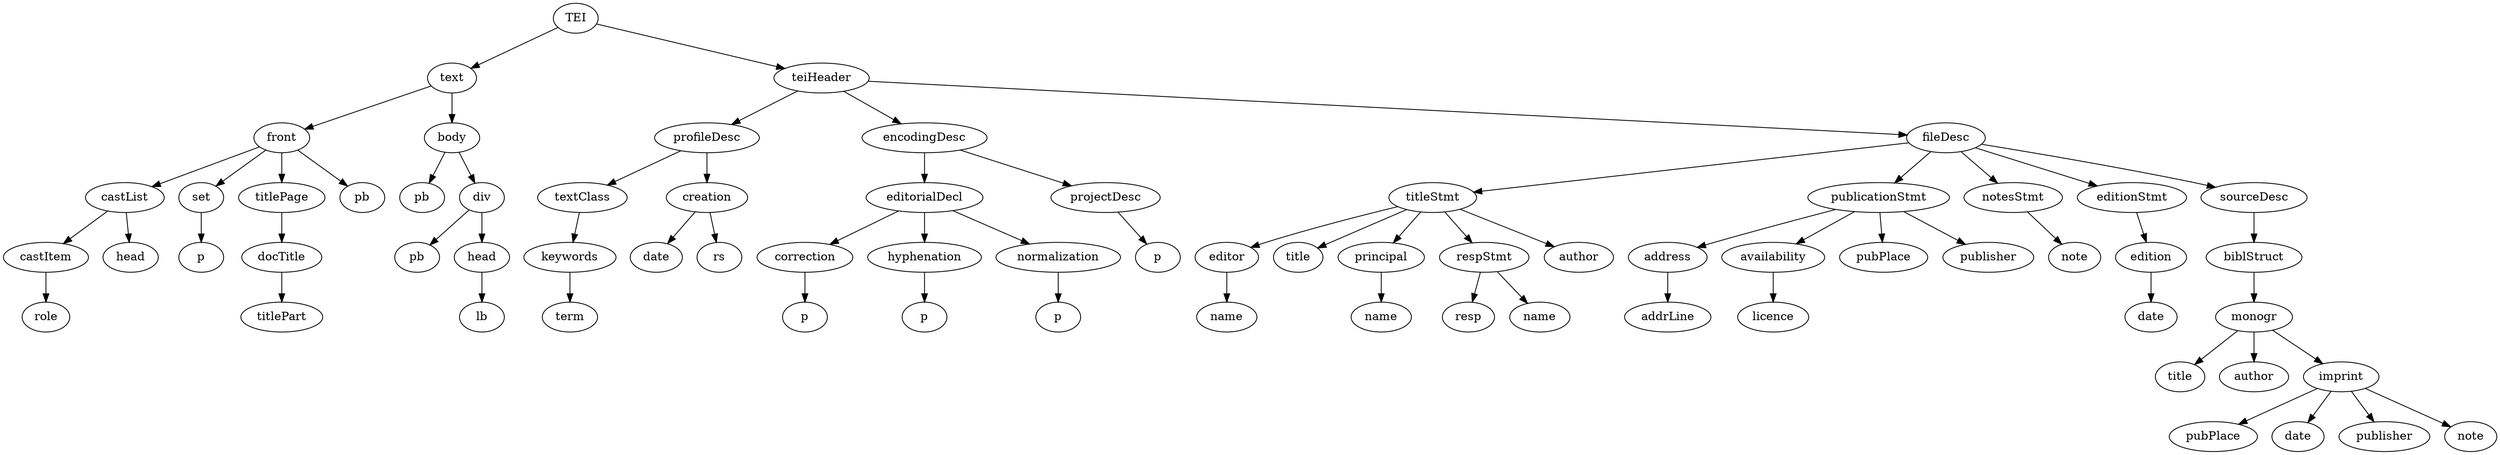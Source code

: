 digraph Tree {
	"/TEI/teiHeader/fileDesc/sourceDesc/biblStruct/monogr/imprint/pubPlace" [label = "pubPlace"];
	"/TEI/teiHeader/fileDesc/sourceDesc/biblStruct/monogr/imprint/date" [label = "date"];
	"/TEI/teiHeader/fileDesc/titleStmt/editor" [label = "editor"];
	"/TEI/teiHeader/fileDesc/titleStmt" [label = "titleStmt"];
	"/TEI/text/front" [label = "front"];
	"/TEI/text/front/castList/castItem/role" [label = "role"];
	"/TEI/teiHeader/profileDesc" [label = "profileDesc"];
	"/TEI/text/front/castList" [label = "castList"];
	"/TEI/teiHeader/encodingDesc/editorialDecl" [label = "editorialDecl"];
	"/TEI/teiHeader/fileDesc/notesStmt/note" [label = "note"];
	"/TEI/teiHeader/encodingDesc/editorialDecl/hyphenation/p" [label = "p"];
	"/TEI/teiHeader/profileDesc/textClass" [label = "textClass"];
	"/TEI/teiHeader/fileDesc/sourceDesc/biblStruct/monogr/title" [label = "title"];
	"/TEI/text/body/div/pb" [label = "pb"];
	"/TEI/teiHeader/fileDesc/titleStmt/title" [label = "title"];
	"/TEI/teiHeader/fileDesc/titleStmt/principal" [label = "principal"];
	"/TEI/teiHeader/encodingDesc/editorialDecl/correction" [label = "correction"];
	"/TEI/teiHeader/encodingDesc/editorialDecl/hyphenation" [label = "hyphenation"];
	"/TEI/teiHeader/fileDesc/sourceDesc/biblStruct/monogr/author" [label = "author"];
	"/TEI/teiHeader/fileDesc/titleStmt/respStmt/resp" [label = "resp"];
	"/TEI/text/body" [label = "body"];
	"/TEI/teiHeader/encodingDesc" [label = "encodingDesc"];
	"/TEI/teiHeader/fileDesc" [label = "fileDesc"];
	"/TEI/teiHeader/fileDesc/publicationStmt" [label = "publicationStmt"];
	"/TEI/teiHeader/fileDesc/sourceDesc/biblStruct/monogr/imprint/publisher" [label = "publisher"];
	"/TEI/text" [label = "text"];
	"/TEI/teiHeader/fileDesc/notesStmt" [label = "notesStmt"];
	"/TEI/teiHeader/fileDesc/sourceDesc/biblStruct/monogr/imprint" [label = "imprint"];
	"/TEI/teiHeader/fileDesc/editionStmt" [label = "editionStmt"];
	"/TEI/teiHeader/profileDesc/creation" [label = "creation"];
	"/TEI/teiHeader/profileDesc/creation/date" [label = "date"];
	"/TEI/teiHeader/encodingDesc/editorialDecl/normalization/p" [label = "p"];
	"/TEI/teiHeader/profileDesc/creation/rs" [label = "rs"];
	"/TEI/teiHeader/fileDesc/editionStmt/edition/date" [label = "date"];
	"/TEI/teiHeader/fileDesc/sourceDesc" [label = "sourceDesc"];
	"/TEI/teiHeader" [label = "teiHeader"];
	"/TEI/teiHeader/profileDesc/textClass/keywords/term" [label = "term"];
	"/TEI/teiHeader/encodingDesc/editorialDecl/correction/p" [label = "p"];
	"/TEI/text/front/titlePage/docTitle" [label = "docTitle"];
	"/TEI/teiHeader/fileDesc/sourceDesc/biblStruct/monogr" [label = "monogr"];
	"/TEI/text/front/set" [label = "set"];
	"/TEI/teiHeader/fileDesc/publicationStmt/address" [label = "address"];
	"/TEI/text/front/castList/castItem" [label = "castItem"];
	"/TEI/teiHeader/encodingDesc/editorialDecl/normalization" [label = "normalization"];
	"/TEI/teiHeader/encodingDesc/projectDesc/p" [label = "p"];
	"/TEI/teiHeader/fileDesc/publicationStmt/address/addrLine" [label = "addrLine"];
	"/TEI" [label = "TEI"];
	"/TEI/teiHeader/fileDesc/titleStmt/principal/name" [label = "name"];
	"/TEI/teiHeader/fileDesc/publicationStmt/availability" [label = "availability"];
	"/TEI/text/front/titlePage" [label = "titlePage"];
	"/TEI/teiHeader/fileDesc/sourceDesc/biblStruct" [label = "biblStruct"];
	"/TEI/text/front/castList/head" [label = "head"];
	"/TEI/teiHeader/fileDesc/titleStmt/respStmt/name" [label = "name"];
	"/TEI/text/front/set/p" [label = "p"];
	"/TEI/text/body/pb" [label = "pb"];
	"/TEI/text/body/div/head/lb" [label = "lb"];
	"/TEI/text/front/titlePage/docTitle/titlePart" [label = "titlePart"];
	"/TEI/teiHeader/fileDesc/titleStmt/respStmt" [label = "respStmt"];
	"/TEI/text/front/pb" [label = "pb"];
	"/TEI/text/body/div" [label = "div"];
	"/TEI/teiHeader/fileDesc/publicationStmt/pubPlace" [label = "pubPlace"];
	"/TEI/teiHeader/profileDesc/textClass/keywords" [label = "keywords"];
	"/TEI/teiHeader/fileDesc/publicationStmt/publisher" [label = "publisher"];
	"/TEI/teiHeader/fileDesc/titleStmt/author" [label = "author"];
	"/TEI/teiHeader/fileDesc/publicationStmt/availability/licence" [label = "licence"];
	"/TEI/teiHeader/fileDesc/titleStmt/editor/name" [label = "name"];
	"/TEI/teiHeader/fileDesc/sourceDesc/biblStruct/monogr/imprint/note" [label = "note"];
	"/TEI/teiHeader/fileDesc/editionStmt/edition" [label = "edition"];
	"/TEI/teiHeader/encodingDesc/projectDesc" [label = "projectDesc"];
	"/TEI/text/body/div/head" [label = "head"];
	"/TEI/teiHeader/fileDesc/publicationStmt/availability" -> "/TEI/teiHeader/fileDesc/publicationStmt/availability/licence";
	"/TEI/teiHeader/fileDesc/titleStmt/respStmt" -> "/TEI/teiHeader/fileDesc/titleStmt/respStmt/resp";
	"/TEI/teiHeader/encodingDesc/editorialDecl" -> "/TEI/teiHeader/encodingDesc/editorialDecl/normalization";
	"/TEI/teiHeader/fileDesc/publicationStmt" -> "/TEI/teiHeader/fileDesc/publicationStmt/publisher";
	"/TEI/teiHeader/fileDesc/sourceDesc/biblStruct/monogr/imprint" -> "/TEI/teiHeader/fileDesc/sourceDesc/biblStruct/monogr/imprint/note";
	"/TEI/teiHeader/fileDesc/sourceDesc/biblStruct/monogr" -> "/TEI/teiHeader/fileDesc/sourceDesc/biblStruct/monogr/imprint";
	"/TEI/teiHeader/fileDesc/titleStmt/editor" -> "/TEI/teiHeader/fileDesc/titleStmt/editor/name";
	"/TEI/text/body" -> "/TEI/text/body/div";
	"/TEI/teiHeader/profileDesc" -> "/TEI/teiHeader/profileDesc/textClass";
	"/TEI/teiHeader/fileDesc/titleStmt/respStmt" -> "/TEI/teiHeader/fileDesc/titleStmt/respStmt/name";
	"/TEI/teiHeader/encodingDesc/editorialDecl/normalization" -> "/TEI/teiHeader/encodingDesc/editorialDecl/normalization/p";
	"/TEI/teiHeader/encodingDesc" -> "/TEI/teiHeader/encodingDesc/projectDesc";
	"/TEI/teiHeader/encodingDesc/editorialDecl/hyphenation" -> "/TEI/teiHeader/encodingDesc/editorialDecl/hyphenation/p";
	"/TEI/teiHeader/fileDesc/sourceDesc/biblStruct/monogr/imprint" -> "/TEI/teiHeader/fileDesc/sourceDesc/biblStruct/monogr/imprint/date";
	"/TEI/teiHeader/fileDesc/sourceDesc/biblStruct/monogr" -> "/TEI/teiHeader/fileDesc/sourceDesc/biblStruct/monogr/title";
	"/TEI/text/front/castList" -> "/TEI/text/front/castList/head";
	"/TEI/text/front/titlePage/docTitle" -> "/TEI/text/front/titlePage/docTitle/titlePart";
	"/TEI/teiHeader/fileDesc/titleStmt" -> "/TEI/teiHeader/fileDesc/titleStmt/editor";
	"/TEI/teiHeader/fileDesc/publicationStmt" -> "/TEI/teiHeader/fileDesc/publicationStmt/address";
	"/TEI/text/front/titlePage" -> "/TEI/text/front/titlePage/docTitle";
	"/TEI/teiHeader/fileDesc/sourceDesc/biblStruct/monogr/imprint" -> "/TEI/teiHeader/fileDesc/sourceDesc/biblStruct/monogr/imprint/publisher";
	"/TEI/teiHeader/fileDesc" -> "/TEI/teiHeader/fileDesc/publicationStmt";
	"/TEI/text" -> "/TEI/text/body";
	"/TEI/teiHeader/fileDesc/editionStmt" -> "/TEI/teiHeader/fileDesc/editionStmt/edition";
	"/TEI/teiHeader/fileDesc/publicationStmt" -> "/TEI/teiHeader/fileDesc/publicationStmt/pubPlace";
	"/TEI/text/body/div/head" -> "/TEI/text/body/div/head/lb";
	"/TEI/teiHeader/profileDesc/creation" -> "/TEI/teiHeader/profileDesc/creation/date";
	"/TEI/teiHeader/fileDesc/titleStmt" -> "/TEI/teiHeader/fileDesc/titleStmt/title";
	"/TEI/teiHeader/fileDesc/sourceDesc/biblStruct/monogr/imprint" -> "/TEI/teiHeader/fileDesc/sourceDesc/biblStruct/monogr/imprint/pubPlace";
	"/TEI/teiHeader/fileDesc/sourceDesc/biblStruct" -> "/TEI/teiHeader/fileDesc/sourceDesc/biblStruct/monogr";
	"/TEI/teiHeader/encodingDesc/editorialDecl/correction" -> "/TEI/teiHeader/encodingDesc/editorialDecl/correction/p";
	"/TEI" -> "/TEI/teiHeader";
	"/TEI/teiHeader/fileDesc/notesStmt" -> "/TEI/teiHeader/fileDesc/notesStmt/note";
	"/TEI/text/body/div" -> "/TEI/text/body/div/head";
	"/TEI/teiHeader/fileDesc/editionStmt/edition" -> "/TEI/teiHeader/fileDesc/editionStmt/edition/date";
	"/TEI/teiHeader/fileDesc" -> "/TEI/teiHeader/fileDesc/titleStmt";
	"/TEI/teiHeader" -> "/TEI/teiHeader/profileDesc";
	"/TEI/teiHeader/encodingDesc/editorialDecl" -> "/TEI/teiHeader/encodingDesc/editorialDecl/correction";
	"/TEI/text/front/set" -> "/TEI/text/front/set/p";
	"/TEI/teiHeader/fileDesc/titleStmt/principal" -> "/TEI/teiHeader/fileDesc/titleStmt/principal/name";
	"/TEI/text/body" -> "/TEI/text/body/pb";
	"/TEI/teiHeader/profileDesc" -> "/TEI/teiHeader/profileDesc/creation";
	"/TEI/teiHeader/fileDesc" -> "/TEI/teiHeader/fileDesc/sourceDesc";
	"/TEI/teiHeader/fileDesc/publicationStmt/address" -> "/TEI/teiHeader/fileDesc/publicationStmt/address/addrLine";
	"/TEI/teiHeader/profileDesc/textClass" -> "/TEI/teiHeader/profileDesc/textClass/keywords";
	"/TEI/teiHeader" -> "/TEI/teiHeader/fileDesc";
	"/TEI/teiHeader/fileDesc/sourceDesc" -> "/TEI/teiHeader/fileDesc/sourceDesc/biblStruct";
	"/TEI/text/front" -> "/TEI/text/front/pb";
	"/TEI/text/front" -> "/TEI/text/front/castList";
	"/TEI/text/front" -> "/TEI/text/front/set";
	"/TEI/teiHeader/encodingDesc" -> "/TEI/teiHeader/encodingDesc/editorialDecl";
	"/TEI/teiHeader/encodingDesc/projectDesc" -> "/TEI/teiHeader/encodingDesc/projectDesc/p";
	"/TEI/teiHeader/fileDesc/titleStmt" -> "/TEI/teiHeader/fileDesc/titleStmt/author";
	"/TEI/teiHeader/fileDesc" -> "/TEI/teiHeader/fileDesc/editionStmt";
	"/TEI/teiHeader/fileDesc/titleStmt" -> "/TEI/teiHeader/fileDesc/titleStmt/respStmt";
	"/TEI/text/body/div" -> "/TEI/text/body/div/pb";
	"/TEI/teiHeader/fileDesc/sourceDesc/biblStruct/monogr" -> "/TEI/teiHeader/fileDesc/sourceDesc/biblStruct/monogr/author";
	"/TEI/teiHeader" -> "/TEI/teiHeader/encodingDesc";
	"/TEI/text/front" -> "/TEI/text/front/titlePage";
	"/TEI/teiHeader/profileDesc/creation" -> "/TEI/teiHeader/profileDesc/creation/rs";
	"/TEI/text/front/castList" -> "/TEI/text/front/castList/castItem";
	"/TEI/teiHeader/encodingDesc/editorialDecl" -> "/TEI/teiHeader/encodingDesc/editorialDecl/hyphenation";
	"/TEI" -> "/TEI/text";
	"/TEI/teiHeader/profileDesc/textClass/keywords" -> "/TEI/teiHeader/profileDesc/textClass/keywords/term";
	"/TEI/text" -> "/TEI/text/front";
	"/TEI/text/front/castList/castItem" -> "/TEI/text/front/castList/castItem/role";
	"/TEI/teiHeader/fileDesc" -> "/TEI/teiHeader/fileDesc/notesStmt";
	"/TEI/teiHeader/fileDesc/publicationStmt" -> "/TEI/teiHeader/fileDesc/publicationStmt/availability";
	"/TEI/teiHeader/fileDesc/titleStmt" -> "/TEI/teiHeader/fileDesc/titleStmt/principal";
}
